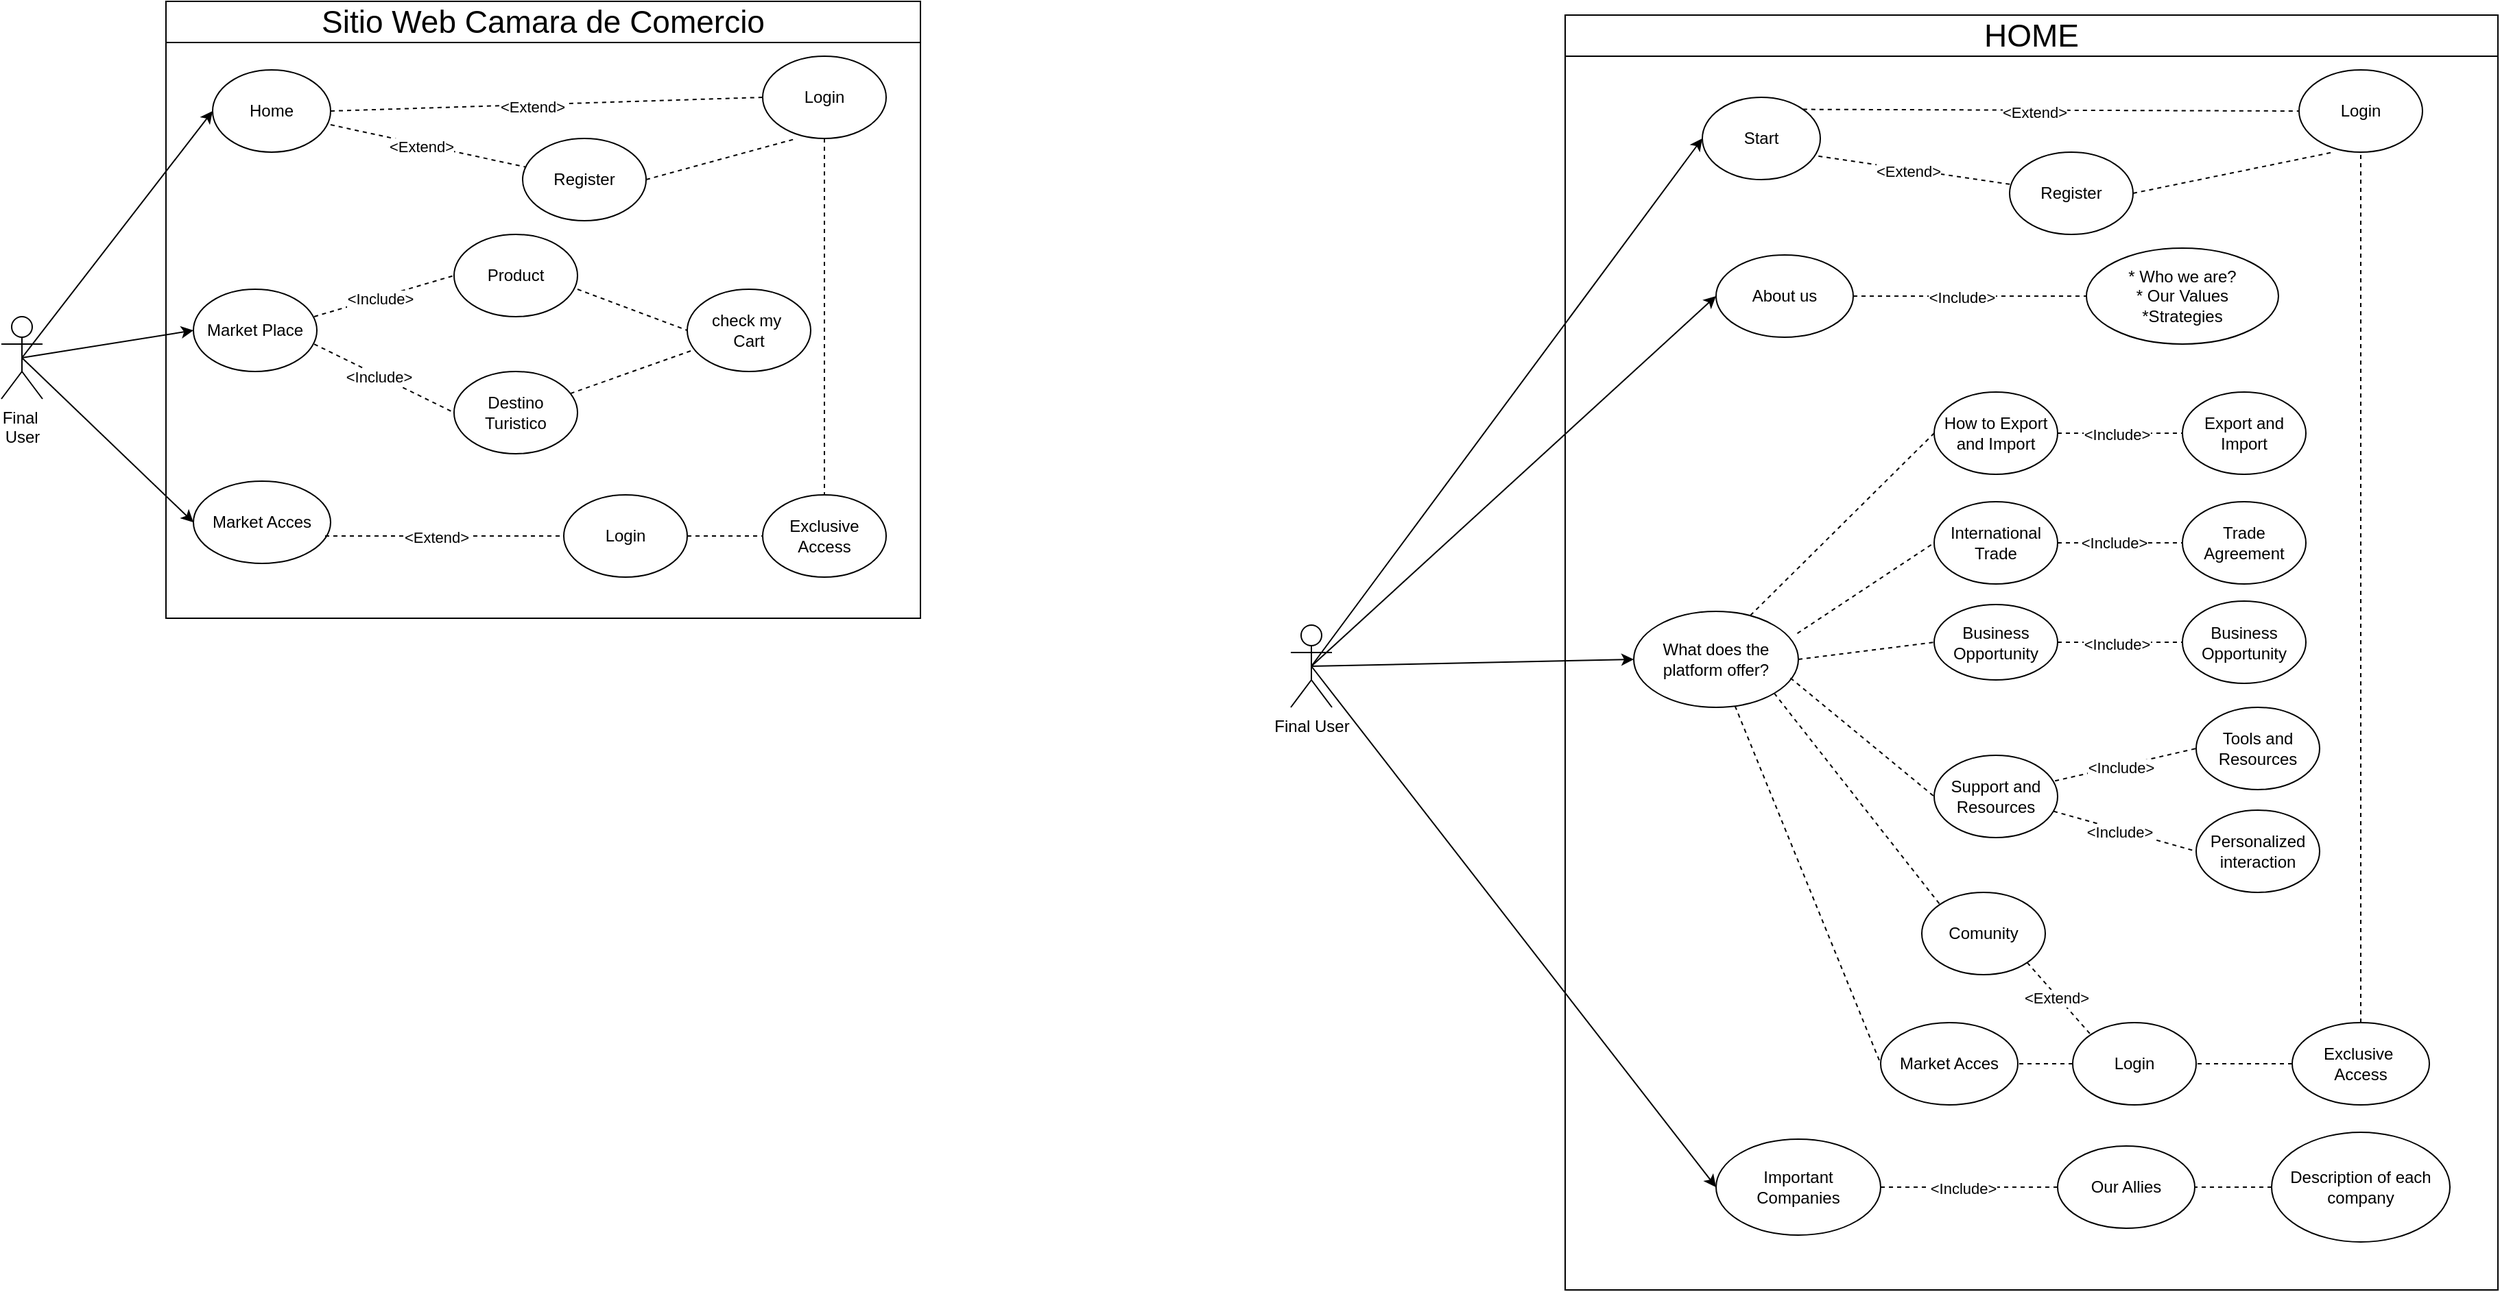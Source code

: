 <mxfile version="24.5.4" type="github">
  <diagram name="Página-1" id="w7fC5Zp9hKYYDO9BK-6T">
    <mxGraphModel dx="1764" dy="2178" grid="1" gridSize="10" guides="1" tooltips="1" connect="1" arrows="1" fold="1" page="1" pageScale="1" pageWidth="827" pageHeight="1169" math="0" shadow="0">
      <root>
        <mxCell id="0" />
        <mxCell id="1" parent="0" />
        <mxCell id="De9RV2Z6dSJTKRerltgy-2" value="&lt;span style=&quot;font-size: 23px; font-weight: 400;&quot;&gt;Sitio Web Camara de Comercio&lt;/span&gt;" style="swimlane;whiteSpace=wrap;html=1;startSize=30;" parent="1" vertex="1">
          <mxGeometry x="310" y="-50" width="550" height="450" as="geometry" />
        </mxCell>
        <mxCell id="De9RV2Z6dSJTKRerltgy-9" value="Market Acces" style="ellipse;whiteSpace=wrap;html=1;" parent="De9RV2Z6dSJTKRerltgy-2" vertex="1">
          <mxGeometry x="20" y="350" width="100" height="60" as="geometry" />
        </mxCell>
        <mxCell id="De9RV2Z6dSJTKRerltgy-8" value="Home" style="ellipse;whiteSpace=wrap;html=1;" parent="De9RV2Z6dSJTKRerltgy-2" vertex="1">
          <mxGeometry x="34" y="50" width="86" height="60" as="geometry" />
        </mxCell>
        <mxCell id="De9RV2Z6dSJTKRerltgy-7" value="check my&amp;nbsp;&lt;div&gt;Cart&lt;/div&gt;" style="ellipse;whiteSpace=wrap;html=1;" parent="De9RV2Z6dSJTKRerltgy-2" vertex="1">
          <mxGeometry x="380" y="210" width="90" height="60" as="geometry" />
        </mxCell>
        <mxCell id="De9RV2Z6dSJTKRerltgy-6" value="Market Place" style="ellipse;whiteSpace=wrap;html=1;" parent="De9RV2Z6dSJTKRerltgy-2" vertex="1">
          <mxGeometry x="20" y="210" width="90" height="60" as="geometry" />
        </mxCell>
        <mxCell id="De9RV2Z6dSJTKRerltgy-38" value="" style="rounded=0;orthogonalLoop=1;jettySize=auto;html=1;dashed=1;endArrow=none;endFill=0;" parent="De9RV2Z6dSJTKRerltgy-2" source="De9RV2Z6dSJTKRerltgy-4" target="De9RV2Z6dSJTKRerltgy-7" edge="1">
          <mxGeometry relative="1" as="geometry" />
        </mxCell>
        <mxCell id="De9RV2Z6dSJTKRerltgy-4" value="Destino Turistico" style="ellipse;whiteSpace=wrap;html=1;" parent="De9RV2Z6dSJTKRerltgy-2" vertex="1">
          <mxGeometry x="210" y="270" width="90" height="60" as="geometry" />
        </mxCell>
        <mxCell id="De9RV2Z6dSJTKRerltgy-14" value="Login" style="ellipse;whiteSpace=wrap;html=1;" parent="De9RV2Z6dSJTKRerltgy-2" vertex="1">
          <mxGeometry x="435" y="40" width="90" height="60" as="geometry" />
        </mxCell>
        <mxCell id="De9RV2Z6dSJTKRerltgy-15" value="Register" style="ellipse;whiteSpace=wrap;html=1;" parent="De9RV2Z6dSJTKRerltgy-2" vertex="1">
          <mxGeometry x="260" y="100" width="90" height="60" as="geometry" />
        </mxCell>
        <mxCell id="De9RV2Z6dSJTKRerltgy-16" value="" style="endArrow=none;dashed=1;html=1;rounded=0;entryX=0;entryY=0.5;entryDx=0;entryDy=0;exitX=1;exitY=0.5;exitDx=0;exitDy=0;" parent="De9RV2Z6dSJTKRerltgy-2" source="De9RV2Z6dSJTKRerltgy-8" target="De9RV2Z6dSJTKRerltgy-14" edge="1">
          <mxGeometry width="50" height="50" relative="1" as="geometry">
            <mxPoint x="-10" y="240" as="sourcePoint" />
            <mxPoint x="40" y="190" as="targetPoint" />
          </mxGeometry>
        </mxCell>
        <mxCell id="De9RV2Z6dSJTKRerltgy-17" value="&amp;lt;Extend&amp;gt;" style="edgeLabel;html=1;align=center;verticalAlign=middle;resizable=0;points=[];" parent="De9RV2Z6dSJTKRerltgy-16" vertex="1" connectable="0">
          <mxGeometry x="-0.07" y="-1" relative="1" as="geometry">
            <mxPoint as="offset" />
          </mxGeometry>
        </mxCell>
        <mxCell id="De9RV2Z6dSJTKRerltgy-18" value="" style="endArrow=none;dashed=1;html=1;rounded=0;exitX=1;exitY=0.667;exitDx=0;exitDy=0;exitPerimeter=0;" parent="De9RV2Z6dSJTKRerltgy-2" source="De9RV2Z6dSJTKRerltgy-8" target="De9RV2Z6dSJTKRerltgy-15" edge="1">
          <mxGeometry width="50" height="50" relative="1" as="geometry">
            <mxPoint x="130" y="80" as="sourcePoint" />
            <mxPoint x="270" y="130" as="targetPoint" />
          </mxGeometry>
        </mxCell>
        <mxCell id="De9RV2Z6dSJTKRerltgy-19" value="&amp;lt;Extend&amp;gt;" style="edgeLabel;html=1;align=center;verticalAlign=middle;resizable=0;points=[];" parent="De9RV2Z6dSJTKRerltgy-18" vertex="1" connectable="0">
          <mxGeometry x="-0.07" y="-1" relative="1" as="geometry">
            <mxPoint as="offset" />
          </mxGeometry>
        </mxCell>
        <mxCell id="De9RV2Z6dSJTKRerltgy-20" value="Exclusive Access" style="ellipse;whiteSpace=wrap;html=1;" parent="De9RV2Z6dSJTKRerltgy-2" vertex="1">
          <mxGeometry x="435" y="360" width="90" height="60" as="geometry" />
        </mxCell>
        <mxCell id="De9RV2Z6dSJTKRerltgy-21" value="" style="endArrow=none;dashed=1;html=1;rounded=0;entryX=0;entryY=0.5;entryDx=0;entryDy=0;entryPerimeter=0;exitX=1;exitY=0.5;exitDx=0;exitDy=0;" parent="De9RV2Z6dSJTKRerltgy-2" source="EeUgki9sX9rQwSBkiSzS-1" target="De9RV2Z6dSJTKRerltgy-20" edge="1">
          <mxGeometry width="50" height="50" relative="1" as="geometry">
            <mxPoint x="400" y="400" as="sourcePoint" />
            <mxPoint x="260" y="340" as="targetPoint" />
          </mxGeometry>
        </mxCell>
        <mxCell id="De9RV2Z6dSJTKRerltgy-24" value="" style="endArrow=none;dashed=1;html=1;rounded=0;exitX=0.5;exitY=1;exitDx=0;exitDy=0;entryX=0.5;entryY=0;entryDx=0;entryDy=0;" parent="De9RV2Z6dSJTKRerltgy-2" source="De9RV2Z6dSJTKRerltgy-14" target="De9RV2Z6dSJTKRerltgy-20" edge="1">
          <mxGeometry width="50" height="50" relative="1" as="geometry">
            <mxPoint x="140" y="330" as="sourcePoint" />
            <mxPoint x="280" y="360" as="targetPoint" />
          </mxGeometry>
        </mxCell>
        <mxCell id="De9RV2Z6dSJTKRerltgy-29" value="" style="endArrow=none;dashed=1;html=1;rounded=0;exitX=0.978;exitY=0.667;exitDx=0;exitDy=0;exitPerimeter=0;" parent="De9RV2Z6dSJTKRerltgy-2" source="De9RV2Z6dSJTKRerltgy-6" edge="1">
          <mxGeometry width="50" height="50" relative="1" as="geometry">
            <mxPoint x="140" y="110" as="sourcePoint" />
            <mxPoint x="210" y="300" as="targetPoint" />
          </mxGeometry>
        </mxCell>
        <mxCell id="De9RV2Z6dSJTKRerltgy-30" value="&amp;lt;Include&amp;gt;" style="edgeLabel;html=1;align=center;verticalAlign=middle;resizable=0;points=[];" parent="De9RV2Z6dSJTKRerltgy-29" vertex="1" connectable="0">
          <mxGeometry x="-0.07" y="-1" relative="1" as="geometry">
            <mxPoint as="offset" />
          </mxGeometry>
        </mxCell>
        <mxCell id="De9RV2Z6dSJTKRerltgy-27" value="" style="endArrow=none;dashed=1;html=1;rounded=0;exitX=0.978;exitY=0.333;exitDx=0;exitDy=0;exitPerimeter=0;entryX=0;entryY=0.5;entryDx=0;entryDy=0;entryPerimeter=0;" parent="De9RV2Z6dSJTKRerltgy-2" source="De9RV2Z6dSJTKRerltgy-6" target="De9RV2Z6dSJTKRerltgy-26" edge="1">
          <mxGeometry width="50" height="50" relative="1" as="geometry">
            <mxPoint x="130" y="100" as="sourcePoint" />
            <mxPoint x="200" y="130" as="targetPoint" />
          </mxGeometry>
        </mxCell>
        <mxCell id="De9RV2Z6dSJTKRerltgy-28" value="&amp;lt;Include&amp;gt;" style="edgeLabel;html=1;align=center;verticalAlign=middle;resizable=0;points=[];" parent="De9RV2Z6dSJTKRerltgy-27" vertex="1" connectable="0">
          <mxGeometry x="-0.07" y="-1" relative="1" as="geometry">
            <mxPoint as="offset" />
          </mxGeometry>
        </mxCell>
        <mxCell id="De9RV2Z6dSJTKRerltgy-33" value="" style="endArrow=none;dashed=1;html=1;rounded=0;entryX=0;entryY=0.5;entryDx=0;entryDy=0;entryPerimeter=0;exitX=1;exitY=0.667;exitDx=0;exitDy=0;exitPerimeter=0;" parent="De9RV2Z6dSJTKRerltgy-2" source="De9RV2Z6dSJTKRerltgy-26" target="De9RV2Z6dSJTKRerltgy-7" edge="1">
          <mxGeometry width="50" height="50" relative="1" as="geometry">
            <mxPoint x="300" y="200" as="sourcePoint" />
            <mxPoint x="220" y="310" as="targetPoint" />
          </mxGeometry>
        </mxCell>
        <mxCell id="De9RV2Z6dSJTKRerltgy-26" value="Product" style="ellipse;whiteSpace=wrap;html=1;" parent="De9RV2Z6dSJTKRerltgy-2" vertex="1">
          <mxGeometry x="210" y="170" width="90" height="60" as="geometry" />
        </mxCell>
        <mxCell id="De9RV2Z6dSJTKRerltgy-40" value="" style="rounded=0;orthogonalLoop=1;jettySize=auto;html=1;dashed=1;entryX=0.278;entryY=1;entryDx=0;entryDy=0;entryPerimeter=0;exitX=1;exitY=0.5;exitDx=0;exitDy=0;endArrow=none;endFill=0;" parent="De9RV2Z6dSJTKRerltgy-2" source="De9RV2Z6dSJTKRerltgy-15" target="De9RV2Z6dSJTKRerltgy-14" edge="1">
          <mxGeometry relative="1" as="geometry">
            <mxPoint x="303" y="294" as="sourcePoint" />
            <mxPoint x="376" y="263" as="targetPoint" />
          </mxGeometry>
        </mxCell>
        <mxCell id="EeUgki9sX9rQwSBkiSzS-2" value="" style="endArrow=none;dashed=1;html=1;rounded=0;exitX=0.96;exitY=0.667;exitDx=0;exitDy=0;exitPerimeter=0;entryX=0;entryY=0.5;entryDx=0;entryDy=0;entryPerimeter=0;" edge="1" parent="De9RV2Z6dSJTKRerltgy-2" source="De9RV2Z6dSJTKRerltgy-9" target="EeUgki9sX9rQwSBkiSzS-1">
          <mxGeometry width="50" height="50" relative="1" as="geometry">
            <mxPoint x="426" y="340" as="sourcePoint" />
            <mxPoint x="745" y="340" as="targetPoint" />
          </mxGeometry>
        </mxCell>
        <mxCell id="EeUgki9sX9rQwSBkiSzS-3" value="&amp;lt;Extend&amp;gt;" style="edgeLabel;html=1;align=center;verticalAlign=middle;resizable=0;points=[];" vertex="1" connectable="0" parent="EeUgki9sX9rQwSBkiSzS-2">
          <mxGeometry x="-0.07" y="-1" relative="1" as="geometry">
            <mxPoint as="offset" />
          </mxGeometry>
        </mxCell>
        <mxCell id="EeUgki9sX9rQwSBkiSzS-1" value="Login" style="ellipse;whiteSpace=wrap;html=1;" vertex="1" parent="De9RV2Z6dSJTKRerltgy-2">
          <mxGeometry x="290" y="360" width="90" height="60" as="geometry" />
        </mxCell>
        <mxCell id="De9RV2Z6dSJTKRerltgy-3" value="Final&amp;nbsp;&lt;div&gt;User&lt;/div&gt;" style="shape=umlActor;verticalLabelPosition=bottom;verticalAlign=top;html=1;outlineConnect=0;" parent="1" vertex="1">
          <mxGeometry x="190" y="180" width="30" height="60" as="geometry" />
        </mxCell>
        <mxCell id="De9RV2Z6dSJTKRerltgy-10" value="" style="endArrow=classic;html=1;rounded=0;entryX=0;entryY=0.5;entryDx=0;entryDy=0;exitX=0.5;exitY=0.5;exitDx=0;exitDy=0;exitPerimeter=0;" parent="1" source="De9RV2Z6dSJTKRerltgy-3" target="De9RV2Z6dSJTKRerltgy-8" edge="1">
          <mxGeometry width="50" height="50" relative="1" as="geometry">
            <mxPoint x="310" y="290" as="sourcePoint" />
            <mxPoint x="360" y="240" as="targetPoint" />
          </mxGeometry>
        </mxCell>
        <mxCell id="De9RV2Z6dSJTKRerltgy-12" value="" style="endArrow=classic;html=1;rounded=0;entryX=0;entryY=0.5;entryDx=0;entryDy=0;exitX=0.5;exitY=0.5;exitDx=0;exitDy=0;exitPerimeter=0;" parent="1" source="De9RV2Z6dSJTKRerltgy-3" target="De9RV2Z6dSJTKRerltgy-6" edge="1">
          <mxGeometry width="50" height="50" relative="1" as="geometry">
            <mxPoint x="215" y="220" as="sourcePoint" />
            <mxPoint x="364" y="140" as="targetPoint" />
          </mxGeometry>
        </mxCell>
        <mxCell id="De9RV2Z6dSJTKRerltgy-13" value="" style="endArrow=classic;html=1;rounded=0;entryX=0;entryY=0.5;entryDx=0;entryDy=0;exitX=0.5;exitY=0.5;exitDx=0;exitDy=0;exitPerimeter=0;" parent="1" source="De9RV2Z6dSJTKRerltgy-3" target="De9RV2Z6dSJTKRerltgy-9" edge="1">
          <mxGeometry width="50" height="50" relative="1" as="geometry">
            <mxPoint x="220" y="230" as="sourcePoint" />
            <mxPoint x="374" y="150" as="targetPoint" />
          </mxGeometry>
        </mxCell>
        <mxCell id="De9RV2Z6dSJTKRerltgy-49" value="&lt;span style=&quot;font-size: 23px; font-weight: 400;&quot;&gt;HOME&lt;/span&gt;" style="swimlane;whiteSpace=wrap;html=1;startSize=30;" parent="1" vertex="1">
          <mxGeometry x="1330" y="-40" width="680" height="930" as="geometry" />
        </mxCell>
        <mxCell id="De9RV2Z6dSJTKRerltgy-50" value="About us" style="ellipse;whiteSpace=wrap;html=1;" parent="De9RV2Z6dSJTKRerltgy-49" vertex="1">
          <mxGeometry x="110" y="175" width="100" height="60" as="geometry" />
        </mxCell>
        <mxCell id="De9RV2Z6dSJTKRerltgy-52" value="Business Opportunity" style="ellipse;whiteSpace=wrap;html=1;" parent="De9RV2Z6dSJTKRerltgy-49" vertex="1">
          <mxGeometry x="450" y="427.5" width="90" height="60" as="geometry" />
        </mxCell>
        <mxCell id="De9RV2Z6dSJTKRerltgy-53" value="What does the platform offer?" style="ellipse;whiteSpace=wrap;html=1;" parent="De9RV2Z6dSJTKRerltgy-49" vertex="1">
          <mxGeometry x="50" y="435" width="120" height="70" as="geometry" />
        </mxCell>
        <mxCell id="De9RV2Z6dSJTKRerltgy-55" value="Business Opportunity" style="ellipse;whiteSpace=wrap;html=1;" parent="De9RV2Z6dSJTKRerltgy-49" vertex="1">
          <mxGeometry x="269" y="430" width="90" height="55" as="geometry" />
        </mxCell>
        <mxCell id="De9RV2Z6dSJTKRerltgy-56" value="Login" style="ellipse;whiteSpace=wrap;html=1;" parent="De9RV2Z6dSJTKRerltgy-49" vertex="1">
          <mxGeometry x="535" y="40" width="90" height="60" as="geometry" />
        </mxCell>
        <mxCell id="De9RV2Z6dSJTKRerltgy-57" value="Register" style="ellipse;whiteSpace=wrap;html=1;" parent="De9RV2Z6dSJTKRerltgy-49" vertex="1">
          <mxGeometry x="324" y="100" width="90" height="60" as="geometry" />
        </mxCell>
        <mxCell id="De9RV2Z6dSJTKRerltgy-58" value="" style="endArrow=none;dashed=1;html=1;rounded=0;entryX=0;entryY=0.5;entryDx=0;entryDy=0;exitX=1;exitY=0;exitDx=0;exitDy=0;" parent="De9RV2Z6dSJTKRerltgy-49" source="De9RV2Z6dSJTKRerltgy-77" target="De9RV2Z6dSJTKRerltgy-56" edge="1">
          <mxGeometry width="50" height="50" relative="1" as="geometry">
            <mxPoint x="-10" y="240" as="sourcePoint" />
            <mxPoint x="40" y="190" as="targetPoint" />
          </mxGeometry>
        </mxCell>
        <mxCell id="De9RV2Z6dSJTKRerltgy-59" value="&amp;lt;Extend&amp;gt;" style="edgeLabel;html=1;align=center;verticalAlign=middle;resizable=0;points=[];" parent="De9RV2Z6dSJTKRerltgy-58" vertex="1" connectable="0">
          <mxGeometry x="-0.07" y="-1" relative="1" as="geometry">
            <mxPoint as="offset" />
          </mxGeometry>
        </mxCell>
        <mxCell id="De9RV2Z6dSJTKRerltgy-60" value="" style="endArrow=none;dashed=1;html=1;rounded=0;exitX=0.984;exitY=0.715;exitDx=0;exitDy=0;exitPerimeter=0;" parent="De9RV2Z6dSJTKRerltgy-49" source="De9RV2Z6dSJTKRerltgy-77" target="De9RV2Z6dSJTKRerltgy-57" edge="1">
          <mxGeometry width="50" height="50" relative="1" as="geometry">
            <mxPoint x="130" y="80" as="sourcePoint" />
            <mxPoint x="270" y="130" as="targetPoint" />
          </mxGeometry>
        </mxCell>
        <mxCell id="De9RV2Z6dSJTKRerltgy-61" value="&amp;lt;Extend&amp;gt;" style="edgeLabel;html=1;align=center;verticalAlign=middle;resizable=0;points=[];" parent="De9RV2Z6dSJTKRerltgy-60" vertex="1" connectable="0">
          <mxGeometry x="-0.07" y="-1" relative="1" as="geometry">
            <mxPoint as="offset" />
          </mxGeometry>
        </mxCell>
        <mxCell id="De9RV2Z6dSJTKRerltgy-66" value="" style="endArrow=none;dashed=1;html=1;rounded=0;exitX=1;exitY=0.5;exitDx=0;exitDy=0;entryX=0;entryY=0.5;entryDx=0;entryDy=0;" parent="De9RV2Z6dSJTKRerltgy-49" source="De9RV2Z6dSJTKRerltgy-53" target="De9RV2Z6dSJTKRerltgy-55" edge="1">
          <mxGeometry width="50" height="50" relative="1" as="geometry">
            <mxPoint x="200" y="200" as="sourcePoint" />
            <mxPoint x="270" y="390" as="targetPoint" />
          </mxGeometry>
        </mxCell>
        <mxCell id="De9RV2Z6dSJTKRerltgy-68" value="" style="endArrow=none;dashed=1;html=1;rounded=0;exitX=0.994;exitY=0.229;exitDx=0;exitDy=0;exitPerimeter=0;entryX=0;entryY=0.5;entryDx=0;entryDy=0;entryPerimeter=0;" parent="De9RV2Z6dSJTKRerltgy-49" source="De9RV2Z6dSJTKRerltgy-53" target="De9RV2Z6dSJTKRerltgy-71" edge="1">
          <mxGeometry width="50" height="50" relative="1" as="geometry">
            <mxPoint x="190" y="190" as="sourcePoint" />
            <mxPoint x="260" y="220" as="targetPoint" />
          </mxGeometry>
        </mxCell>
        <mxCell id="De9RV2Z6dSJTKRerltgy-70" value="" style="endArrow=none;dashed=1;html=1;rounded=0;entryX=0;entryY=0.5;entryDx=0;entryDy=0;exitX=1;exitY=0.5;exitDx=0;exitDy=0;" parent="De9RV2Z6dSJTKRerltgy-49" source="De9RV2Z6dSJTKRerltgy-71" target="EeUgki9sX9rQwSBkiSzS-13" edge="1">
          <mxGeometry width="50" height="50" relative="1" as="geometry">
            <mxPoint x="359" y="395" as="sourcePoint" />
            <mxPoint x="309" y="525" as="targetPoint" />
          </mxGeometry>
        </mxCell>
        <mxCell id="De9RV2Z6dSJTKRerltgy-71" value="International&lt;div&gt;Trade&lt;/div&gt;" style="ellipse;whiteSpace=wrap;html=1;" parent="De9RV2Z6dSJTKRerltgy-49" vertex="1">
          <mxGeometry x="269" y="355" width="90" height="60" as="geometry" />
        </mxCell>
        <mxCell id="De9RV2Z6dSJTKRerltgy-72" value="" style="rounded=0;orthogonalLoop=1;jettySize=auto;html=1;dashed=1;entryX=0.278;entryY=1;entryDx=0;entryDy=0;entryPerimeter=0;exitX=1;exitY=0.5;exitDx=0;exitDy=0;endArrow=none;endFill=0;" parent="De9RV2Z6dSJTKRerltgy-49" source="De9RV2Z6dSJTKRerltgy-57" target="De9RV2Z6dSJTKRerltgy-56" edge="1">
          <mxGeometry relative="1" as="geometry">
            <mxPoint x="303" y="294" as="sourcePoint" />
            <mxPoint x="376" y="263" as="targetPoint" />
          </mxGeometry>
        </mxCell>
        <mxCell id="De9RV2Z6dSJTKRerltgy-77" value="Start" style="ellipse;whiteSpace=wrap;html=1;" parent="De9RV2Z6dSJTKRerltgy-49" vertex="1">
          <mxGeometry x="100" y="60" width="86" height="60" as="geometry" />
        </mxCell>
        <mxCell id="De9RV2Z6dSJTKRerltgy-82" value="Support and Resources" style="ellipse;whiteSpace=wrap;html=1;" parent="De9RV2Z6dSJTKRerltgy-49" vertex="1">
          <mxGeometry x="269" y="540" width="90" height="60" as="geometry" />
        </mxCell>
        <mxCell id="De9RV2Z6dSJTKRerltgy-83" value="Comunity" style="ellipse;whiteSpace=wrap;html=1;" parent="De9RV2Z6dSJTKRerltgy-49" vertex="1">
          <mxGeometry x="260" y="640" width="90" height="60" as="geometry" />
        </mxCell>
        <mxCell id="De9RV2Z6dSJTKRerltgy-85" value="How to Export and Import" style="ellipse;whiteSpace=wrap;html=1;" parent="De9RV2Z6dSJTKRerltgy-49" vertex="1">
          <mxGeometry x="269" y="275" width="90" height="60" as="geometry" />
        </mxCell>
        <mxCell id="De9RV2Z6dSJTKRerltgy-86" value="Market Acces" style="ellipse;whiteSpace=wrap;html=1;" parent="De9RV2Z6dSJTKRerltgy-49" vertex="1">
          <mxGeometry x="230" y="735" width="100" height="60" as="geometry" />
        </mxCell>
        <mxCell id="De9RV2Z6dSJTKRerltgy-89" value="Exclusive&amp;nbsp;&lt;div&gt;Access&lt;/div&gt;" style="ellipse;whiteSpace=wrap;html=1;" parent="De9RV2Z6dSJTKRerltgy-49" vertex="1">
          <mxGeometry x="530" y="735" width="100" height="60" as="geometry" />
        </mxCell>
        <mxCell id="De9RV2Z6dSJTKRerltgy-90" value="" style="rounded=0;orthogonalLoop=1;jettySize=auto;html=1;dashed=1;entryX=0.5;entryY=1;entryDx=0;entryDy=0;exitX=0.5;exitY=0;exitDx=0;exitDy=0;endArrow=none;endFill=0;" parent="De9RV2Z6dSJTKRerltgy-49" source="De9RV2Z6dSJTKRerltgy-89" target="De9RV2Z6dSJTKRerltgy-56" edge="1">
          <mxGeometry relative="1" as="geometry">
            <mxPoint x="424" y="140" as="sourcePoint" />
            <mxPoint x="535" y="110" as="targetPoint" />
          </mxGeometry>
        </mxCell>
        <mxCell id="De9RV2Z6dSJTKRerltgy-91" value="" style="rounded=0;orthogonalLoop=1;jettySize=auto;html=1;dashed=1;entryX=1;entryY=0.5;entryDx=0;entryDy=0;exitX=0;exitY=0.5;exitDx=0;exitDy=0;endArrow=none;endFill=0;" parent="De9RV2Z6dSJTKRerltgy-49" source="EeUgki9sX9rQwSBkiSzS-7" target="De9RV2Z6dSJTKRerltgy-86" edge="1">
          <mxGeometry relative="1" as="geometry">
            <mxPoint x="555" y="745" as="sourcePoint" />
            <mxPoint x="555" y="315" as="targetPoint" />
          </mxGeometry>
        </mxCell>
        <mxCell id="De9RV2Z6dSJTKRerltgy-152" value="* Who we are?&lt;div&gt;* Our Values&lt;/div&gt;&lt;div&gt;*Strategies&lt;/div&gt;" style="ellipse;whiteSpace=wrap;html=1;" parent="De9RV2Z6dSJTKRerltgy-49" vertex="1">
          <mxGeometry x="380" y="170" width="140" height="70" as="geometry" />
        </mxCell>
        <mxCell id="De9RV2Z6dSJTKRerltgy-148" value="" style="endArrow=none;dashed=1;html=1;rounded=0;exitX=1;exitY=1;exitDx=0;exitDy=0;entryX=0;entryY=0;entryDx=0;entryDy=0;" parent="De9RV2Z6dSJTKRerltgy-49" source="De9RV2Z6dSJTKRerltgy-53" target="De9RV2Z6dSJTKRerltgy-83" edge="1">
          <mxGeometry width="50" height="50" relative="1" as="geometry">
            <mxPoint x="138" y="330" as="sourcePoint" />
            <mxPoint x="240" y="470" as="targetPoint" />
          </mxGeometry>
        </mxCell>
        <mxCell id="De9RV2Z6dSJTKRerltgy-92" value="" style="endArrow=none;dashed=1;html=1;rounded=0;entryX=0;entryY=0.5;entryDx=0;entryDy=0;exitX=0.952;exitY=0.694;exitDx=0;exitDy=0;exitPerimeter=0;" parent="De9RV2Z6dSJTKRerltgy-49" source="De9RV2Z6dSJTKRerltgy-53" target="De9RV2Z6dSJTKRerltgy-82" edge="1">
          <mxGeometry width="50" height="50" relative="1" as="geometry">
            <mxPoint x="170" y="460" as="sourcePoint" />
            <mxPoint x="250" y="340" as="targetPoint" />
          </mxGeometry>
        </mxCell>
        <mxCell id="De9RV2Z6dSJTKRerltgy-153" value="" style="endArrow=none;dashed=1;html=1;rounded=0;exitX=0.708;exitY=0.043;exitDx=0;exitDy=0;exitPerimeter=0;entryX=0;entryY=0.5;entryDx=0;entryDy=0;" parent="De9RV2Z6dSJTKRerltgy-49" source="De9RV2Z6dSJTKRerltgy-53" target="De9RV2Z6dSJTKRerltgy-85" edge="1">
          <mxGeometry width="50" height="50" relative="1" as="geometry">
            <mxPoint x="151" y="434" as="sourcePoint" />
            <mxPoint x="250" y="360" as="targetPoint" />
          </mxGeometry>
        </mxCell>
        <mxCell id="EeUgki9sX9rQwSBkiSzS-4" value="" style="endArrow=none;dashed=1;html=1;rounded=0;exitX=1;exitY=0.5;exitDx=0;exitDy=0;entryX=0;entryY=0.5;entryDx=0;entryDy=0;" edge="1" parent="De9RV2Z6dSJTKRerltgy-49" source="De9RV2Z6dSJTKRerltgy-50" target="De9RV2Z6dSJTKRerltgy-152">
          <mxGeometry width="50" height="50" relative="1" as="geometry">
            <mxPoint x="149" y="103" as="sourcePoint" />
            <mxPoint x="335" y="133" as="targetPoint" />
          </mxGeometry>
        </mxCell>
        <mxCell id="EeUgki9sX9rQwSBkiSzS-5" value="&amp;lt;Include&amp;gt;" style="edgeLabel;html=1;align=center;verticalAlign=middle;resizable=0;points=[];" vertex="1" connectable="0" parent="EeUgki9sX9rQwSBkiSzS-4">
          <mxGeometry x="-0.07" y="-1" relative="1" as="geometry">
            <mxPoint as="offset" />
          </mxGeometry>
        </mxCell>
        <mxCell id="EeUgki9sX9rQwSBkiSzS-8" value="" style="endArrow=none;dashed=1;html=1;rounded=0;entryX=0;entryY=0.5;entryDx=0;entryDy=0;" edge="1" parent="De9RV2Z6dSJTKRerltgy-49" source="De9RV2Z6dSJTKRerltgy-53" target="De9RV2Z6dSJTKRerltgy-86">
          <mxGeometry width="50" height="50" relative="1" as="geometry">
            <mxPoint x="157" y="481" as="sourcePoint" />
            <mxPoint x="250" y="580" as="targetPoint" />
          </mxGeometry>
        </mxCell>
        <mxCell id="EeUgki9sX9rQwSBkiSzS-9" value="" style="rounded=0;orthogonalLoop=1;jettySize=auto;html=1;dashed=1;entryX=1;entryY=0.5;entryDx=0;entryDy=0;exitX=0;exitY=0.5;exitDx=0;exitDy=0;endArrow=none;endFill=0;" edge="1" parent="De9RV2Z6dSJTKRerltgy-49" source="De9RV2Z6dSJTKRerltgy-89" target="EeUgki9sX9rQwSBkiSzS-7">
          <mxGeometry relative="1" as="geometry">
            <mxPoint x="1825" y="725" as="sourcePoint" />
            <mxPoint x="1660" y="725" as="targetPoint" />
          </mxGeometry>
        </mxCell>
        <mxCell id="EeUgki9sX9rQwSBkiSzS-7" value="Login" style="ellipse;whiteSpace=wrap;html=1;" vertex="1" parent="De9RV2Z6dSJTKRerltgy-49">
          <mxGeometry x="370" y="735" width="90" height="60" as="geometry" />
        </mxCell>
        <mxCell id="EeUgki9sX9rQwSBkiSzS-10" value="Export and Import" style="ellipse;whiteSpace=wrap;html=1;" vertex="1" parent="De9RV2Z6dSJTKRerltgy-49">
          <mxGeometry x="450" y="275" width="90" height="60" as="geometry" />
        </mxCell>
        <mxCell id="EeUgki9sX9rQwSBkiSzS-11" value="" style="endArrow=none;dashed=1;html=1;rounded=0;exitX=1;exitY=0.5;exitDx=0;exitDy=0;entryX=0;entryY=0.5;entryDx=0;entryDy=0;" edge="1" parent="De9RV2Z6dSJTKRerltgy-49" source="De9RV2Z6dSJTKRerltgy-85" target="EeUgki9sX9rQwSBkiSzS-10">
          <mxGeometry width="50" height="50" relative="1" as="geometry">
            <mxPoint x="190" y="250" as="sourcePoint" />
            <mxPoint x="390" y="250" as="targetPoint" />
          </mxGeometry>
        </mxCell>
        <mxCell id="EeUgki9sX9rQwSBkiSzS-12" value="&amp;lt;Include&amp;gt;" style="edgeLabel;html=1;align=center;verticalAlign=middle;resizable=0;points=[];" vertex="1" connectable="0" parent="EeUgki9sX9rQwSBkiSzS-11">
          <mxGeometry x="-0.07" y="-1" relative="1" as="geometry">
            <mxPoint as="offset" />
          </mxGeometry>
        </mxCell>
        <mxCell id="EeUgki9sX9rQwSBkiSzS-13" value="Trade Agreement" style="ellipse;whiteSpace=wrap;html=1;" vertex="1" parent="De9RV2Z6dSJTKRerltgy-49">
          <mxGeometry x="450" y="355" width="90" height="60" as="geometry" />
        </mxCell>
        <mxCell id="EeUgki9sX9rQwSBkiSzS-16" value="&amp;lt;Include&amp;gt;" style="edgeLabel;html=1;align=center;verticalAlign=middle;resizable=0;points=[];" vertex="1" connectable="0" parent="De9RV2Z6dSJTKRerltgy-49">
          <mxGeometry x="400.005" y="385" as="geometry" />
        </mxCell>
        <mxCell id="EeUgki9sX9rQwSBkiSzS-17" value="" style="endArrow=none;dashed=1;html=1;rounded=0;exitX=1;exitY=0.5;exitDx=0;exitDy=0;entryX=0;entryY=0.5;entryDx=0;entryDy=0;" edge="1" parent="De9RV2Z6dSJTKRerltgy-49" source="De9RV2Z6dSJTKRerltgy-55" target="De9RV2Z6dSJTKRerltgy-52">
          <mxGeometry width="50" height="50" relative="1" as="geometry">
            <mxPoint x="354" y="500" as="sourcePoint" />
            <mxPoint x="445" y="500" as="targetPoint" />
          </mxGeometry>
        </mxCell>
        <mxCell id="EeUgki9sX9rQwSBkiSzS-18" value="&amp;lt;Include&amp;gt;" style="edgeLabel;html=1;align=center;verticalAlign=middle;resizable=0;points=[];" vertex="1" connectable="0" parent="EeUgki9sX9rQwSBkiSzS-17">
          <mxGeometry x="-0.07" y="-1" relative="1" as="geometry">
            <mxPoint as="offset" />
          </mxGeometry>
        </mxCell>
        <mxCell id="EeUgki9sX9rQwSBkiSzS-19" value="Tools and Resources" style="ellipse;whiteSpace=wrap;html=1;" vertex="1" parent="De9RV2Z6dSJTKRerltgy-49">
          <mxGeometry x="460" y="505" width="90" height="60" as="geometry" />
        </mxCell>
        <mxCell id="EeUgki9sX9rQwSBkiSzS-24" value="" style="endArrow=none;dashed=1;html=1;rounded=0;exitX=0.979;exitY=0.311;exitDx=0;exitDy=0;entryX=0;entryY=0.5;entryDx=0;entryDy=0;exitPerimeter=0;" edge="1" parent="De9RV2Z6dSJTKRerltgy-49" source="De9RV2Z6dSJTKRerltgy-82" target="EeUgki9sX9rQwSBkiSzS-19">
          <mxGeometry width="50" height="50" relative="1" as="geometry">
            <mxPoint x="359" y="534.5" as="sourcePoint" />
            <mxPoint x="450" y="534.5" as="targetPoint" />
          </mxGeometry>
        </mxCell>
        <mxCell id="EeUgki9sX9rQwSBkiSzS-25" value="&amp;lt;Include&amp;gt;" style="edgeLabel;html=1;align=center;verticalAlign=middle;resizable=0;points=[];" vertex="1" connectable="0" parent="EeUgki9sX9rQwSBkiSzS-24">
          <mxGeometry x="-0.07" y="-1" relative="1" as="geometry">
            <mxPoint as="offset" />
          </mxGeometry>
        </mxCell>
        <mxCell id="EeUgki9sX9rQwSBkiSzS-22" value="" style="endArrow=none;dashed=1;html=1;rounded=0;exitX=1;exitY=1;exitDx=0;exitDy=0;entryX=0;entryY=0;entryDx=0;entryDy=0;" edge="1" parent="De9RV2Z6dSJTKRerltgy-49" source="De9RV2Z6dSJTKRerltgy-83" target="EeUgki9sX9rQwSBkiSzS-7">
          <mxGeometry width="50" height="50" relative="1" as="geometry">
            <mxPoint x="359" y="679.5" as="sourcePoint" />
            <mxPoint x="460" y="680" as="targetPoint" />
          </mxGeometry>
        </mxCell>
        <mxCell id="EeUgki9sX9rQwSBkiSzS-23" value="&amp;lt;Extend&amp;gt;" style="edgeLabel;html=1;align=center;verticalAlign=middle;resizable=0;points=[];" vertex="1" connectable="0" parent="EeUgki9sX9rQwSBkiSzS-22">
          <mxGeometry x="-0.07" y="-1" relative="1" as="geometry">
            <mxPoint as="offset" />
          </mxGeometry>
        </mxCell>
        <mxCell id="EeUgki9sX9rQwSBkiSzS-26" value="Personalized interaction" style="ellipse;whiteSpace=wrap;html=1;" vertex="1" parent="De9RV2Z6dSJTKRerltgy-49">
          <mxGeometry x="460" y="580" width="90" height="60" as="geometry" />
        </mxCell>
        <mxCell id="EeUgki9sX9rQwSBkiSzS-27" value="" style="endArrow=none;dashed=1;html=1;rounded=0;exitX=0.967;exitY=0.68;exitDx=0;exitDy=0;entryX=0;entryY=0.5;entryDx=0;entryDy=0;exitPerimeter=0;" edge="1" parent="De9RV2Z6dSJTKRerltgy-49" source="De9RV2Z6dSJTKRerltgy-82" target="EeUgki9sX9rQwSBkiSzS-26">
          <mxGeometry width="50" height="50" relative="1" as="geometry">
            <mxPoint x="369" y="545" as="sourcePoint" />
            <mxPoint x="470" y="545" as="targetPoint" />
          </mxGeometry>
        </mxCell>
        <mxCell id="EeUgki9sX9rQwSBkiSzS-28" value="&amp;lt;Include&amp;gt;" style="edgeLabel;html=1;align=center;verticalAlign=middle;resizable=0;points=[];" vertex="1" connectable="0" parent="EeUgki9sX9rQwSBkiSzS-27">
          <mxGeometry x="-0.07" y="-1" relative="1" as="geometry">
            <mxPoint as="offset" />
          </mxGeometry>
        </mxCell>
        <mxCell id="EeUgki9sX9rQwSBkiSzS-29" value="Important&lt;div&gt;Companies&lt;/div&gt;" style="ellipse;whiteSpace=wrap;html=1;" vertex="1" parent="De9RV2Z6dSJTKRerltgy-49">
          <mxGeometry x="110" y="820" width="120" height="70" as="geometry" />
        </mxCell>
        <mxCell id="EeUgki9sX9rQwSBkiSzS-31" value="Our Allies" style="ellipse;whiteSpace=wrap;html=1;" vertex="1" parent="De9RV2Z6dSJTKRerltgy-49">
          <mxGeometry x="359" y="825" width="100" height="60" as="geometry" />
        </mxCell>
        <mxCell id="EeUgki9sX9rQwSBkiSzS-32" value="Description of each company" style="ellipse;whiteSpace=wrap;html=1;" vertex="1" parent="De9RV2Z6dSJTKRerltgy-49">
          <mxGeometry x="515" y="815" width="130" height="80" as="geometry" />
        </mxCell>
        <mxCell id="EeUgki9sX9rQwSBkiSzS-34" value="" style="endArrow=none;dashed=1;html=1;rounded=0;exitX=1;exitY=0.5;exitDx=0;exitDy=0;entryX=0;entryY=0.5;entryDx=0;entryDy=0;" edge="1" parent="De9RV2Z6dSJTKRerltgy-49" source="EeUgki9sX9rQwSBkiSzS-29" target="EeUgki9sX9rQwSBkiSzS-31">
          <mxGeometry width="50" height="50" relative="1" as="geometry">
            <mxPoint x="366" y="591" as="sourcePoint" />
            <mxPoint x="470" y="620" as="targetPoint" />
          </mxGeometry>
        </mxCell>
        <mxCell id="EeUgki9sX9rQwSBkiSzS-35" value="&amp;lt;Include&amp;gt;" style="edgeLabel;html=1;align=center;verticalAlign=middle;resizable=0;points=[];" vertex="1" connectable="0" parent="EeUgki9sX9rQwSBkiSzS-34">
          <mxGeometry x="-0.07" y="-1" relative="1" as="geometry">
            <mxPoint as="offset" />
          </mxGeometry>
        </mxCell>
        <mxCell id="EeUgki9sX9rQwSBkiSzS-36" value="" style="rounded=0;orthogonalLoop=1;jettySize=auto;html=1;dashed=1;entryX=1;entryY=0.5;entryDx=0;entryDy=0;exitX=0;exitY=0.5;exitDx=0;exitDy=0;endArrow=none;endFill=0;" edge="1" parent="De9RV2Z6dSJTKRerltgy-49" source="EeUgki9sX9rQwSBkiSzS-32" target="EeUgki9sX9rQwSBkiSzS-31">
          <mxGeometry relative="1" as="geometry">
            <mxPoint x="380" y="775" as="sourcePoint" />
            <mxPoint x="340" y="775" as="targetPoint" />
          </mxGeometry>
        </mxCell>
        <mxCell id="De9RV2Z6dSJTKRerltgy-73" value="Final User" style="shape=umlActor;verticalLabelPosition=bottom;verticalAlign=top;html=1;outlineConnect=0;" parent="1" vertex="1">
          <mxGeometry x="1130" y="405" width="30" height="60" as="geometry" />
        </mxCell>
        <mxCell id="De9RV2Z6dSJTKRerltgy-74" value="" style="endArrow=classic;html=1;rounded=0;entryX=0;entryY=0.5;entryDx=0;entryDy=0;exitX=0.5;exitY=0.5;exitDx=0;exitDy=0;exitPerimeter=0;" parent="1" source="De9RV2Z6dSJTKRerltgy-73" target="De9RV2Z6dSJTKRerltgy-77" edge="1">
          <mxGeometry width="50" height="50" relative="1" as="geometry">
            <mxPoint x="1330" y="300" as="sourcePoint" />
            <mxPoint x="1364" y="40" as="targetPoint" />
          </mxGeometry>
        </mxCell>
        <mxCell id="De9RV2Z6dSJTKRerltgy-75" value="" style="endArrow=classic;html=1;rounded=0;entryX=0;entryY=0.5;entryDx=0;entryDy=0;exitX=0.5;exitY=0.5;exitDx=0;exitDy=0;exitPerimeter=0;" parent="1" source="De9RV2Z6dSJTKRerltgy-73" target="De9RV2Z6dSJTKRerltgy-53" edge="1">
          <mxGeometry width="50" height="50" relative="1" as="geometry">
            <mxPoint x="1235" y="230" as="sourcePoint" />
            <mxPoint x="1384" y="150" as="targetPoint" />
          </mxGeometry>
        </mxCell>
        <mxCell id="De9RV2Z6dSJTKRerltgy-76" value="" style="endArrow=classic;html=1;rounded=0;entryX=0;entryY=0.5;entryDx=0;entryDy=0;exitX=0.5;exitY=0.5;exitDx=0;exitDy=0;exitPerimeter=0;" parent="1" source="De9RV2Z6dSJTKRerltgy-73" target="De9RV2Z6dSJTKRerltgy-50" edge="1">
          <mxGeometry width="50" height="50" relative="1" as="geometry">
            <mxPoint x="1240" y="240" as="sourcePoint" />
            <mxPoint x="1394" y="160" as="targetPoint" />
          </mxGeometry>
        </mxCell>
        <mxCell id="EeUgki9sX9rQwSBkiSzS-33" value="" style="endArrow=classic;html=1;rounded=0;entryX=0;entryY=0.5;entryDx=0;entryDy=0;exitX=0.5;exitY=0.5;exitDx=0;exitDy=0;exitPerimeter=0;" edge="1" parent="1" source="De9RV2Z6dSJTKRerltgy-73" target="EeUgki9sX9rQwSBkiSzS-29">
          <mxGeometry width="50" height="50" relative="1" as="geometry">
            <mxPoint x="1215" y="220" as="sourcePoint" />
            <mxPoint x="1390" y="440" as="targetPoint" />
          </mxGeometry>
        </mxCell>
      </root>
    </mxGraphModel>
  </diagram>
</mxfile>
